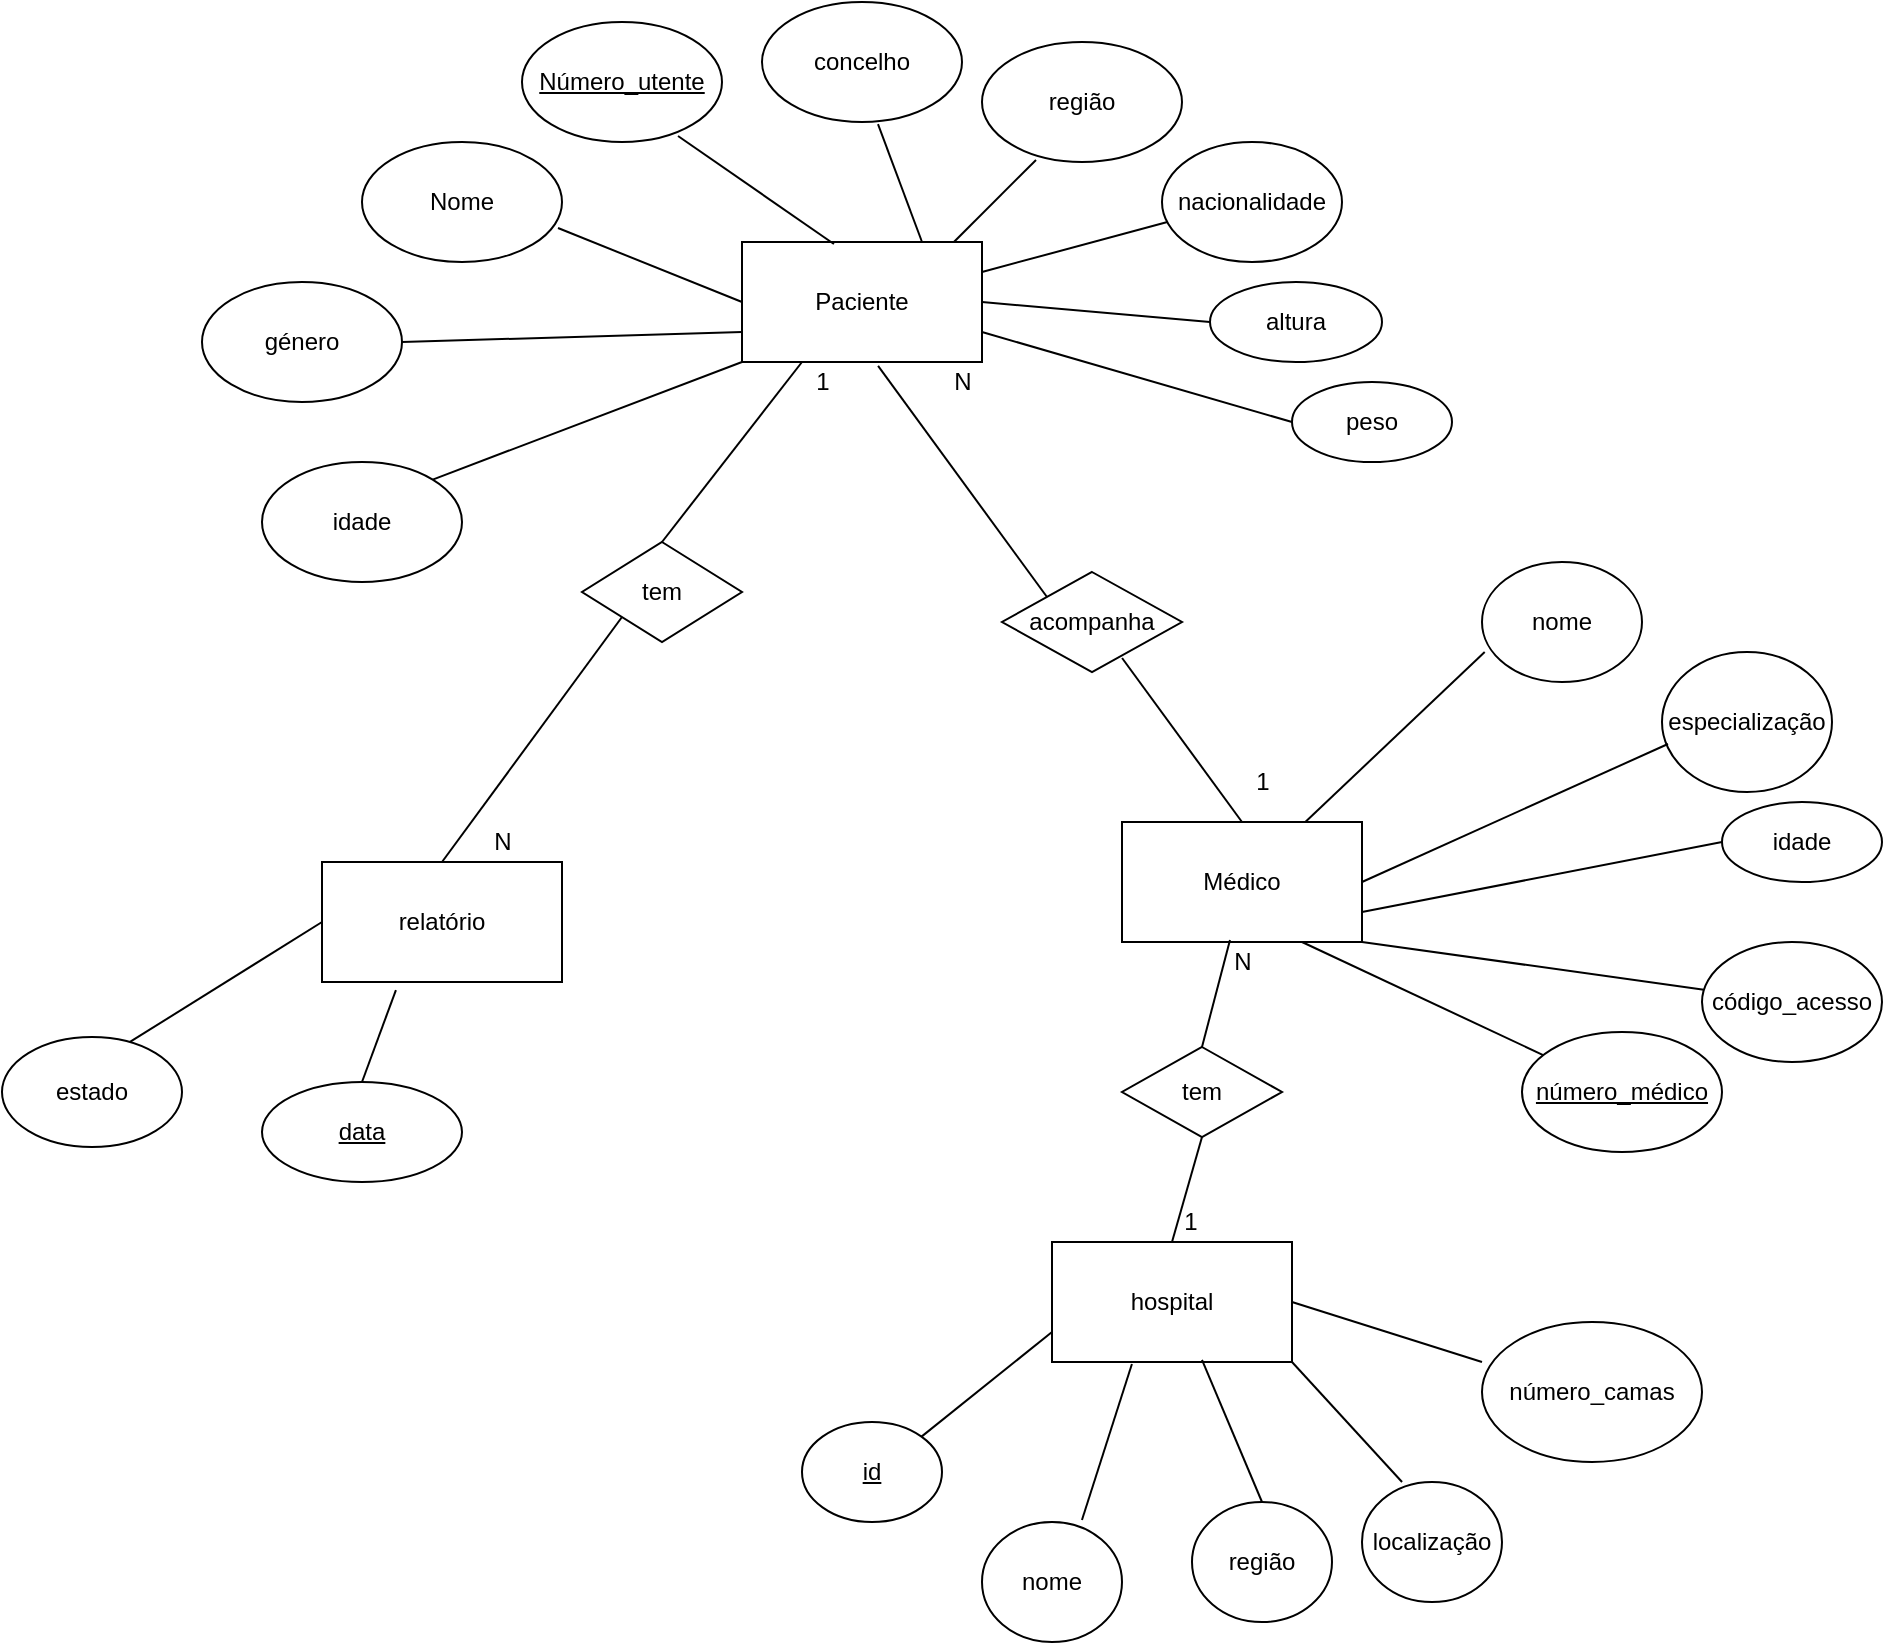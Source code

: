 <mxfile version="13.10.5" type="device"><diagram id="f--F8EsDBHSOKIHSR-84" name="Page-1"><mxGraphModel dx="2249" dy="794" grid="1" gridSize="10" guides="1" tooltips="1" connect="1" arrows="1" fold="1" page="1" pageScale="1" pageWidth="827" pageHeight="1169" math="0" shadow="0"><root><mxCell id="0"/><mxCell id="1" parent="0"/><mxCell id="Xb4EmeScTft-7IgKbN7Q-1" value="Paciente" style="rounded=0;whiteSpace=wrap;html=1;" vertex="1" parent="1"><mxGeometry x="130" y="130" width="120" height="60" as="geometry"/></mxCell><mxCell id="Xb4EmeScTft-7IgKbN7Q-2" value="&lt;u&gt;Número_utente&lt;/u&gt;" style="ellipse;whiteSpace=wrap;html=1;" vertex="1" parent="1"><mxGeometry x="20" y="20" width="100" height="60" as="geometry"/></mxCell><mxCell id="Xb4EmeScTft-7IgKbN7Q-3" value="" style="endArrow=none;html=1;entryX=0.78;entryY=0.95;entryDx=0;entryDy=0;exitX=0.383;exitY=0.017;exitDx=0;exitDy=0;entryPerimeter=0;exitPerimeter=0;" edge="1" parent="1" source="Xb4EmeScTft-7IgKbN7Q-1" target="Xb4EmeScTft-7IgKbN7Q-2"><mxGeometry width="50" height="50" relative="1" as="geometry"><mxPoint x="390" y="430" as="sourcePoint"/><mxPoint x="440" y="380" as="targetPoint"/><Array as="points"/></mxGeometry></mxCell><mxCell id="Xb4EmeScTft-7IgKbN7Q-8" value="Nome" style="ellipse;whiteSpace=wrap;html=1;" vertex="1" parent="1"><mxGeometry x="-60" y="80" width="100" height="60" as="geometry"/></mxCell><mxCell id="Xb4EmeScTft-7IgKbN7Q-9" value="idade" style="ellipse;whiteSpace=wrap;html=1;" vertex="1" parent="1"><mxGeometry x="-110" y="240" width="100" height="60" as="geometry"/></mxCell><mxCell id="Xb4EmeScTft-7IgKbN7Q-10" value="género" style="ellipse;whiteSpace=wrap;html=1;" vertex="1" parent="1"><mxGeometry x="-140" y="150" width="100" height="60" as="geometry"/></mxCell><mxCell id="Xb4EmeScTft-7IgKbN7Q-11" value="concelho" style="ellipse;whiteSpace=wrap;html=1;" vertex="1" parent="1"><mxGeometry x="140" y="10" width="100" height="60" as="geometry"/></mxCell><mxCell id="Xb4EmeScTft-7IgKbN7Q-12" value="região" style="ellipse;whiteSpace=wrap;html=1;" vertex="1" parent="1"><mxGeometry x="250" y="30" width="100" height="60" as="geometry"/></mxCell><mxCell id="Xb4EmeScTft-7IgKbN7Q-13" value="nacionalidade" style="ellipse;whiteSpace=wrap;html=1;" vertex="1" parent="1"><mxGeometry x="340" y="80" width="90" height="60" as="geometry"/></mxCell><mxCell id="Xb4EmeScTft-7IgKbN7Q-14" value="altura" style="ellipse;whiteSpace=wrap;html=1;" vertex="1" parent="1"><mxGeometry x="364" y="150" width="86" height="40" as="geometry"/></mxCell><mxCell id="Xb4EmeScTft-7IgKbN7Q-15" value="peso" style="ellipse;whiteSpace=wrap;html=1;" vertex="1" parent="1"><mxGeometry x="405" y="200" width="80" height="40" as="geometry"/></mxCell><mxCell id="Xb4EmeScTft-7IgKbN7Q-17" value="" style="endArrow=none;html=1;exitX=0.98;exitY=0.717;exitDx=0;exitDy=0;exitPerimeter=0;entryX=0;entryY=0.5;entryDx=0;entryDy=0;" edge="1" parent="1" source="Xb4EmeScTft-7IgKbN7Q-8" target="Xb4EmeScTft-7IgKbN7Q-1"><mxGeometry width="50" height="50" relative="1" as="geometry"><mxPoint x="390" y="430" as="sourcePoint"/><mxPoint x="440" y="380" as="targetPoint"/></mxGeometry></mxCell><mxCell id="Xb4EmeScTft-7IgKbN7Q-19" value="" style="endArrow=none;html=1;exitX=1;exitY=0.5;exitDx=0;exitDy=0;entryX=0;entryY=0.75;entryDx=0;entryDy=0;" edge="1" parent="1" source="Xb4EmeScTft-7IgKbN7Q-10" target="Xb4EmeScTft-7IgKbN7Q-1"><mxGeometry width="50" height="50" relative="1" as="geometry"><mxPoint x="40" y="190" as="sourcePoint"/><mxPoint x="150" y="195" as="targetPoint"/></mxGeometry></mxCell><mxCell id="Xb4EmeScTft-7IgKbN7Q-20" value="" style="endArrow=none;html=1;exitX=1;exitY=0;exitDx=0;exitDy=0;entryX=0;entryY=1;entryDx=0;entryDy=0;" edge="1" parent="1" source="Xb4EmeScTft-7IgKbN7Q-9" target="Xb4EmeScTft-7IgKbN7Q-1"><mxGeometry width="50" height="50" relative="1" as="geometry"><mxPoint x="-20" y="260" as="sourcePoint"/><mxPoint x="162" y="211.98" as="targetPoint"/></mxGeometry></mxCell><mxCell id="Xb4EmeScTft-7IgKbN7Q-21" value="" style="endArrow=none;html=1;exitX=0;exitY=0.5;exitDx=0;exitDy=0;entryX=1;entryY=0.75;entryDx=0;entryDy=0;" edge="1" parent="1" source="Xb4EmeScTft-7IgKbN7Q-15" target="Xb4EmeScTft-7IgKbN7Q-1"><mxGeometry width="50" height="50" relative="1" as="geometry"><mxPoint x="-10" y="270" as="sourcePoint"/><mxPoint x="172" y="221.98" as="targetPoint"/></mxGeometry></mxCell><mxCell id="Xb4EmeScTft-7IgKbN7Q-22" value="" style="endArrow=none;html=1;exitX=0;exitY=0.5;exitDx=0;exitDy=0;entryX=1;entryY=0.5;entryDx=0;entryDy=0;" edge="1" parent="1" source="Xb4EmeScTft-7IgKbN7Q-14" target="Xb4EmeScTft-7IgKbN7Q-1"><mxGeometry width="50" height="50" relative="1" as="geometry"><mxPoint y="280" as="sourcePoint"/><mxPoint x="182" y="231.98" as="targetPoint"/></mxGeometry></mxCell><mxCell id="Xb4EmeScTft-7IgKbN7Q-23" value="" style="endArrow=none;html=1;exitX=0.03;exitY=0.667;exitDx=0;exitDy=0;entryX=1;entryY=0.25;entryDx=0;entryDy=0;exitPerimeter=0;" edge="1" parent="1" source="Xb4EmeScTft-7IgKbN7Q-13" target="Xb4EmeScTft-7IgKbN7Q-1"><mxGeometry width="50" height="50" relative="1" as="geometry"><mxPoint x="10" y="290" as="sourcePoint"/><mxPoint x="192" y="241.98" as="targetPoint"/></mxGeometry></mxCell><mxCell id="Xb4EmeScTft-7IgKbN7Q-24" value="" style="endArrow=none;html=1;exitX=0.27;exitY=0.983;exitDx=0;exitDy=0;entryX=0.883;entryY=0;entryDx=0;entryDy=0;entryPerimeter=0;exitPerimeter=0;" edge="1" parent="1" source="Xb4EmeScTft-7IgKbN7Q-12" target="Xb4EmeScTft-7IgKbN7Q-1"><mxGeometry width="50" height="50" relative="1" as="geometry"><mxPoint x="20" y="300" as="sourcePoint"/><mxPoint x="202" y="251.98" as="targetPoint"/></mxGeometry></mxCell><mxCell id="Xb4EmeScTft-7IgKbN7Q-25" value="" style="endArrow=none;html=1;exitX=0.58;exitY=1.017;exitDx=0;exitDy=0;entryX=0.75;entryY=0;entryDx=0;entryDy=0;exitPerimeter=0;" edge="1" parent="1" source="Xb4EmeScTft-7IgKbN7Q-11" target="Xb4EmeScTft-7IgKbN7Q-1"><mxGeometry width="50" height="50" relative="1" as="geometry"><mxPoint x="30" y="310" as="sourcePoint"/><mxPoint x="212" y="261.98" as="targetPoint"/></mxGeometry></mxCell><mxCell id="Xb4EmeScTft-7IgKbN7Q-26" value="Médico" style="rounded=0;whiteSpace=wrap;html=1;" vertex="1" parent="1"><mxGeometry x="320" y="420" width="120" height="60" as="geometry"/></mxCell><mxCell id="Xb4EmeScTft-7IgKbN7Q-27" value="&lt;u&gt;número_médico&lt;/u&gt;" style="ellipse;whiteSpace=wrap;html=1;" vertex="1" parent="1"><mxGeometry x="520" y="525" width="100" height="60" as="geometry"/></mxCell><mxCell id="Xb4EmeScTft-7IgKbN7Q-28" value="código_acesso" style="ellipse;whiteSpace=wrap;html=1;" vertex="1" parent="1"><mxGeometry x="610" y="480" width="90" height="60" as="geometry"/></mxCell><mxCell id="Xb4EmeScTft-7IgKbN7Q-29" value="nome&lt;span style=&quot;color: rgba(0 , 0 , 0 , 0) ; font-family: monospace ; font-size: 0px&quot;&gt;%3CmxGraphModel%3E%3Croot%3E%3CmxCell%20id%3D%220%22%2F%3E%3CmxCell%20id%3D%221%22%20parent%3D%220%22%2F%3E%3CmxCell%20id%3D%222%22%20value%3D%22c%C3%B3digo_acesso%22%20style%3D%22ellipse%3BwhiteSpace%3Dwrap%3Bhtml%3D1%3B%22%20vertex%3D%221%22%20parent%3D%221%22%3E%3CmxGeometry%20x%3D%22150%22%20y%3D%22570%22%20width%3D%22120%22%20height%3D%2280%22%20as%3D%22geometry%22%2F%3E%3C%2FmxCell%3E%3C%2Froot%3E%3C%2FmxGraphModel%3E&lt;/span&gt;" style="ellipse;whiteSpace=wrap;html=1;" vertex="1" parent="1"><mxGeometry x="500" y="290" width="80" height="60" as="geometry"/></mxCell><mxCell id="Xb4EmeScTft-7IgKbN7Q-30" value="idade" style="ellipse;whiteSpace=wrap;html=1;" vertex="1" parent="1"><mxGeometry x="620" y="410" width="80" height="40" as="geometry"/></mxCell><mxCell id="Xb4EmeScTft-7IgKbN7Q-31" value="especialização" style="ellipse;whiteSpace=wrap;html=1;" vertex="1" parent="1"><mxGeometry x="590" y="335" width="85" height="70" as="geometry"/></mxCell><mxCell id="Xb4EmeScTft-7IgKbN7Q-32" value="" style="endArrow=none;html=1;entryX=0.75;entryY=1;entryDx=0;entryDy=0;" edge="1" parent="1" source="Xb4EmeScTft-7IgKbN7Q-27" target="Xb4EmeScTft-7IgKbN7Q-26"><mxGeometry width="50" height="50" relative="1" as="geometry"><mxPoint x="390" y="530" as="sourcePoint"/><mxPoint x="440" y="480" as="targetPoint"/></mxGeometry></mxCell><mxCell id="Xb4EmeScTft-7IgKbN7Q-33" value="" style="endArrow=none;html=1;entryX=1;entryY=1;entryDx=0;entryDy=0;" edge="1" parent="1" source="Xb4EmeScTft-7IgKbN7Q-28" target="Xb4EmeScTft-7IgKbN7Q-26"><mxGeometry width="50" height="50" relative="1" as="geometry"><mxPoint x="244.96" y="496" as="sourcePoint"/><mxPoint x="330" y="530" as="targetPoint"/></mxGeometry></mxCell><mxCell id="Xb4EmeScTft-7IgKbN7Q-34" value="" style="endArrow=none;html=1;entryX=1;entryY=0.75;entryDx=0;entryDy=0;exitX=0;exitY=0.5;exitDx=0;exitDy=0;" edge="1" parent="1" source="Xb4EmeScTft-7IgKbN7Q-30" target="Xb4EmeScTft-7IgKbN7Q-26"><mxGeometry width="50" height="50" relative="1" as="geometry"><mxPoint x="254.96" y="506" as="sourcePoint"/><mxPoint x="340" y="540" as="targetPoint"/><Array as="points"/></mxGeometry></mxCell><mxCell id="Xb4EmeScTft-7IgKbN7Q-35" value="" style="endArrow=none;html=1;entryX=0.035;entryY=0.657;entryDx=0;entryDy=0;exitX=1;exitY=0.5;exitDx=0;exitDy=0;entryPerimeter=0;" edge="1" parent="1" source="Xb4EmeScTft-7IgKbN7Q-26" target="Xb4EmeScTft-7IgKbN7Q-31"><mxGeometry width="50" height="50" relative="1" as="geometry"><mxPoint x="264.96" y="516" as="sourcePoint"/><mxPoint x="350" y="550" as="targetPoint"/></mxGeometry></mxCell><mxCell id="Xb4EmeScTft-7IgKbN7Q-36" value="" style="endArrow=none;html=1;entryX=0.017;entryY=0.75;entryDx=0;entryDy=0;entryPerimeter=0;" edge="1" parent="1" source="Xb4EmeScTft-7IgKbN7Q-26" target="Xb4EmeScTft-7IgKbN7Q-29"><mxGeometry width="50" height="50" relative="1" as="geometry"><mxPoint x="274.96" y="526" as="sourcePoint"/><mxPoint x="360" y="560" as="targetPoint"/></mxGeometry></mxCell><mxCell id="Xb4EmeScTft-7IgKbN7Q-38" value="N" style="text;html=1;align=center;verticalAlign=middle;resizable=0;points=[];autosize=1;" vertex="1" parent="1"><mxGeometry x="230" y="190" width="20" height="20" as="geometry"/></mxCell><mxCell id="Xb4EmeScTft-7IgKbN7Q-39" value="1" style="text;html=1;align=center;verticalAlign=middle;resizable=0;points=[];autosize=1;" vertex="1" parent="1"><mxGeometry x="380" y="390" width="20" height="20" as="geometry"/></mxCell><mxCell id="Xb4EmeScTft-7IgKbN7Q-41" value="acompanha" style="rhombus;whiteSpace=wrap;html=1;" vertex="1" parent="1"><mxGeometry x="260" y="295" width="90" height="50" as="geometry"/></mxCell><mxCell id="Xb4EmeScTft-7IgKbN7Q-42" value="" style="endArrow=none;html=1;entryX=0.567;entryY=1.033;entryDx=0;entryDy=0;entryPerimeter=0;exitX=0;exitY=0;exitDx=0;exitDy=0;" edge="1" parent="1" source="Xb4EmeScTft-7IgKbN7Q-41" target="Xb4EmeScTft-7IgKbN7Q-1"><mxGeometry width="50" height="50" relative="1" as="geometry"><mxPoint x="390" y="430" as="sourcePoint"/><mxPoint x="440" y="380" as="targetPoint"/><Array as="points"/></mxGeometry></mxCell><mxCell id="Xb4EmeScTft-7IgKbN7Q-43" value="" style="endArrow=none;html=1;exitX=0.5;exitY=0;exitDx=0;exitDy=0;entryX=0.667;entryY=0.86;entryDx=0;entryDy=0;entryPerimeter=0;" edge="1" parent="1" source="Xb4EmeScTft-7IgKbN7Q-26" target="Xb4EmeScTft-7IgKbN7Q-41"><mxGeometry width="50" height="50" relative="1" as="geometry"><mxPoint x="390" y="430" as="sourcePoint"/><mxPoint x="440" y="380" as="targetPoint"/></mxGeometry></mxCell><mxCell id="Xb4EmeScTft-7IgKbN7Q-44" value="hospital" style="rounded=0;whiteSpace=wrap;html=1;" vertex="1" parent="1"><mxGeometry x="285" y="630" width="120" height="60" as="geometry"/></mxCell><mxCell id="Xb4EmeScTft-7IgKbN7Q-45" value="&lt;u&gt;id&lt;/u&gt;" style="ellipse;whiteSpace=wrap;html=1;" vertex="1" parent="1"><mxGeometry x="160" y="720" width="70" height="50" as="geometry"/></mxCell><mxCell id="Xb4EmeScTft-7IgKbN7Q-46" value="nome" style="ellipse;whiteSpace=wrap;html=1;" vertex="1" parent="1"><mxGeometry x="250" y="770" width="70" height="60" as="geometry"/></mxCell><mxCell id="Xb4EmeScTft-7IgKbN7Q-47" value="localização" style="ellipse;whiteSpace=wrap;html=1;" vertex="1" parent="1"><mxGeometry x="440" y="750" width="70" height="60" as="geometry"/></mxCell><mxCell id="Xb4EmeScTft-7IgKbN7Q-48" value="região" style="ellipse;whiteSpace=wrap;html=1;" vertex="1" parent="1"><mxGeometry x="355" y="760" width="70" height="60" as="geometry"/></mxCell><mxCell id="Xb4EmeScTft-7IgKbN7Q-49" value="número_camas" style="ellipse;whiteSpace=wrap;html=1;" vertex="1" parent="1"><mxGeometry x="500" y="670" width="110" height="70" as="geometry"/></mxCell><mxCell id="Xb4EmeScTft-7IgKbN7Q-50" value="" style="endArrow=none;html=1;exitX=1;exitY=0;exitDx=0;exitDy=0;entryX=0;entryY=0.75;entryDx=0;entryDy=0;" edge="1" parent="1" source="Xb4EmeScTft-7IgKbN7Q-45" target="Xb4EmeScTft-7IgKbN7Q-44"><mxGeometry width="50" height="50" relative="1" as="geometry"><mxPoint x="390" y="730" as="sourcePoint"/><mxPoint x="440" y="680" as="targetPoint"/></mxGeometry></mxCell><mxCell id="Xb4EmeScTft-7IgKbN7Q-51" value="" style="endArrow=none;html=1;exitX=0.714;exitY=-0.017;exitDx=0;exitDy=0;exitPerimeter=0;entryX=0.333;entryY=1.017;entryDx=0;entryDy=0;entryPerimeter=0;" edge="1" parent="1" source="Xb4EmeScTft-7IgKbN7Q-46" target="Xb4EmeScTft-7IgKbN7Q-44"><mxGeometry width="50" height="50" relative="1" as="geometry"><mxPoint x="390" y="730" as="sourcePoint"/><mxPoint x="440" y="680" as="targetPoint"/></mxGeometry></mxCell><mxCell id="Xb4EmeScTft-7IgKbN7Q-52" value="" style="endArrow=none;html=1;exitX=0.5;exitY=0;exitDx=0;exitDy=0;entryX=0.625;entryY=0.983;entryDx=0;entryDy=0;entryPerimeter=0;" edge="1" parent="1" source="Xb4EmeScTft-7IgKbN7Q-48" target="Xb4EmeScTft-7IgKbN7Q-44"><mxGeometry width="50" height="50" relative="1" as="geometry"><mxPoint x="390" y="730" as="sourcePoint"/><mxPoint x="440" y="680" as="targetPoint"/></mxGeometry></mxCell><mxCell id="Xb4EmeScTft-7IgKbN7Q-53" value="" style="endArrow=none;html=1;exitX=0.286;exitY=0;exitDx=0;exitDy=0;exitPerimeter=0;entryX=1;entryY=1;entryDx=0;entryDy=0;" edge="1" parent="1" source="Xb4EmeScTft-7IgKbN7Q-47" target="Xb4EmeScTft-7IgKbN7Q-44"><mxGeometry width="50" height="50" relative="1" as="geometry"><mxPoint x="390" y="730" as="sourcePoint"/><mxPoint x="440" y="680" as="targetPoint"/></mxGeometry></mxCell><mxCell id="Xb4EmeScTft-7IgKbN7Q-54" value="" style="endArrow=none;html=1;entryX=1;entryY=0.5;entryDx=0;entryDy=0;exitX=0;exitY=0.286;exitDx=0;exitDy=0;exitPerimeter=0;" edge="1" parent="1" source="Xb4EmeScTft-7IgKbN7Q-49" target="Xb4EmeScTft-7IgKbN7Q-44"><mxGeometry width="50" height="50" relative="1" as="geometry"><mxPoint x="390" y="730" as="sourcePoint"/><mxPoint x="440" y="680" as="targetPoint"/></mxGeometry></mxCell><mxCell id="Xb4EmeScTft-7IgKbN7Q-55" value="tem" style="rhombus;whiteSpace=wrap;html=1;" vertex="1" parent="1"><mxGeometry x="320" y="532.5" width="80" height="45" as="geometry"/></mxCell><mxCell id="Xb4EmeScTft-7IgKbN7Q-56" value="" style="endArrow=none;html=1;exitX=0.5;exitY=0;exitDx=0;exitDy=0;entryX=0.5;entryY=1;entryDx=0;entryDy=0;" edge="1" parent="1" source="Xb4EmeScTft-7IgKbN7Q-44" target="Xb4EmeScTft-7IgKbN7Q-55"><mxGeometry width="50" height="50" relative="1" as="geometry"><mxPoint x="390" y="430" as="sourcePoint"/><mxPoint x="440" y="380" as="targetPoint"/></mxGeometry></mxCell><mxCell id="Xb4EmeScTft-7IgKbN7Q-57" value="" style="endArrow=none;html=1;exitX=0.5;exitY=0;exitDx=0;exitDy=0;entryX=0.45;entryY=0.983;entryDx=0;entryDy=0;entryPerimeter=0;" edge="1" parent="1" source="Xb4EmeScTft-7IgKbN7Q-55" target="Xb4EmeScTft-7IgKbN7Q-26"><mxGeometry width="50" height="50" relative="1" as="geometry"><mxPoint x="390" y="430" as="sourcePoint"/><mxPoint x="440" y="380" as="targetPoint"/></mxGeometry></mxCell><mxCell id="Xb4EmeScTft-7IgKbN7Q-58" value="1" style="text;html=1;align=center;verticalAlign=middle;resizable=0;points=[];autosize=1;" vertex="1" parent="1"><mxGeometry x="344" y="610" width="20" height="20" as="geometry"/></mxCell><mxCell id="Xb4EmeScTft-7IgKbN7Q-59" value="N" style="text;html=1;align=center;verticalAlign=middle;resizable=0;points=[];autosize=1;" vertex="1" parent="1"><mxGeometry x="370" y="480" width="20" height="20" as="geometry"/></mxCell><mxCell id="Xb4EmeScTft-7IgKbN7Q-60" value="relatório" style="rounded=0;whiteSpace=wrap;html=1;" vertex="1" parent="1"><mxGeometry x="-80" y="440" width="120" height="60" as="geometry"/></mxCell><mxCell id="Xb4EmeScTft-7IgKbN7Q-61" value="" style="endArrow=none;html=1;entryX=0.25;entryY=1;entryDx=0;entryDy=0;" edge="1" parent="1" target="Xb4EmeScTft-7IgKbN7Q-1"><mxGeometry width="50" height="50" relative="1" as="geometry"><mxPoint x="90" y="280" as="sourcePoint"/><mxPoint x="440" y="380" as="targetPoint"/></mxGeometry></mxCell><mxCell id="Xb4EmeScTft-7IgKbN7Q-62" value="tem" style="rhombus;whiteSpace=wrap;html=1;" vertex="1" parent="1"><mxGeometry x="50" y="280" width="80" height="50" as="geometry"/></mxCell><mxCell id="Xb4EmeScTft-7IgKbN7Q-63" value="1" style="text;html=1;align=center;verticalAlign=middle;resizable=0;points=[];autosize=1;" vertex="1" parent="1"><mxGeometry x="160" y="190" width="20" height="20" as="geometry"/></mxCell><mxCell id="Xb4EmeScTft-7IgKbN7Q-64" value="" style="endArrow=none;html=1;exitX=0.5;exitY=0;exitDx=0;exitDy=0;entryX=0;entryY=1;entryDx=0;entryDy=0;" edge="1" parent="1" source="Xb4EmeScTft-7IgKbN7Q-60" target="Xb4EmeScTft-7IgKbN7Q-62"><mxGeometry width="50" height="50" relative="1" as="geometry"><mxPoint x="390" y="430" as="sourcePoint"/><mxPoint x="440" y="380" as="targetPoint"/></mxGeometry></mxCell><mxCell id="Xb4EmeScTft-7IgKbN7Q-65" value="N" style="text;html=1;align=center;verticalAlign=middle;resizable=0;points=[];autosize=1;" vertex="1" parent="1"><mxGeometry y="420" width="20" height="20" as="geometry"/></mxCell><mxCell id="Xb4EmeScTft-7IgKbN7Q-67" value="estado" style="ellipse;whiteSpace=wrap;html=1;" vertex="1" parent="1"><mxGeometry x="-240" y="527.5" width="90" height="55" as="geometry"/></mxCell><mxCell id="Xb4EmeScTft-7IgKbN7Q-68" value="&lt;u&gt;data&lt;/u&gt;" style="ellipse;whiteSpace=wrap;html=1;" vertex="1" parent="1"><mxGeometry x="-110" y="550" width="100" height="50" as="geometry"/></mxCell><mxCell id="Xb4EmeScTft-7IgKbN7Q-69" value="" style="endArrow=none;html=1;exitX=0.711;exitY=0.045;exitDx=0;exitDy=0;exitPerimeter=0;entryX=0;entryY=0.5;entryDx=0;entryDy=0;" edge="1" parent="1" source="Xb4EmeScTft-7IgKbN7Q-67" target="Xb4EmeScTft-7IgKbN7Q-60"><mxGeometry width="50" height="50" relative="1" as="geometry"><mxPoint x="390" y="430" as="sourcePoint"/><mxPoint x="440" y="380" as="targetPoint"/></mxGeometry></mxCell><mxCell id="Xb4EmeScTft-7IgKbN7Q-70" value="" style="endArrow=none;html=1;exitX=0.5;exitY=0;exitDx=0;exitDy=0;entryX=0.308;entryY=1.067;entryDx=0;entryDy=0;entryPerimeter=0;" edge="1" parent="1" source="Xb4EmeScTft-7IgKbN7Q-68" target="Xb4EmeScTft-7IgKbN7Q-60"><mxGeometry width="50" height="50" relative="1" as="geometry"><mxPoint x="390" y="430" as="sourcePoint"/><mxPoint x="440" y="380" as="targetPoint"/></mxGeometry></mxCell></root></mxGraphModel></diagram></mxfile>